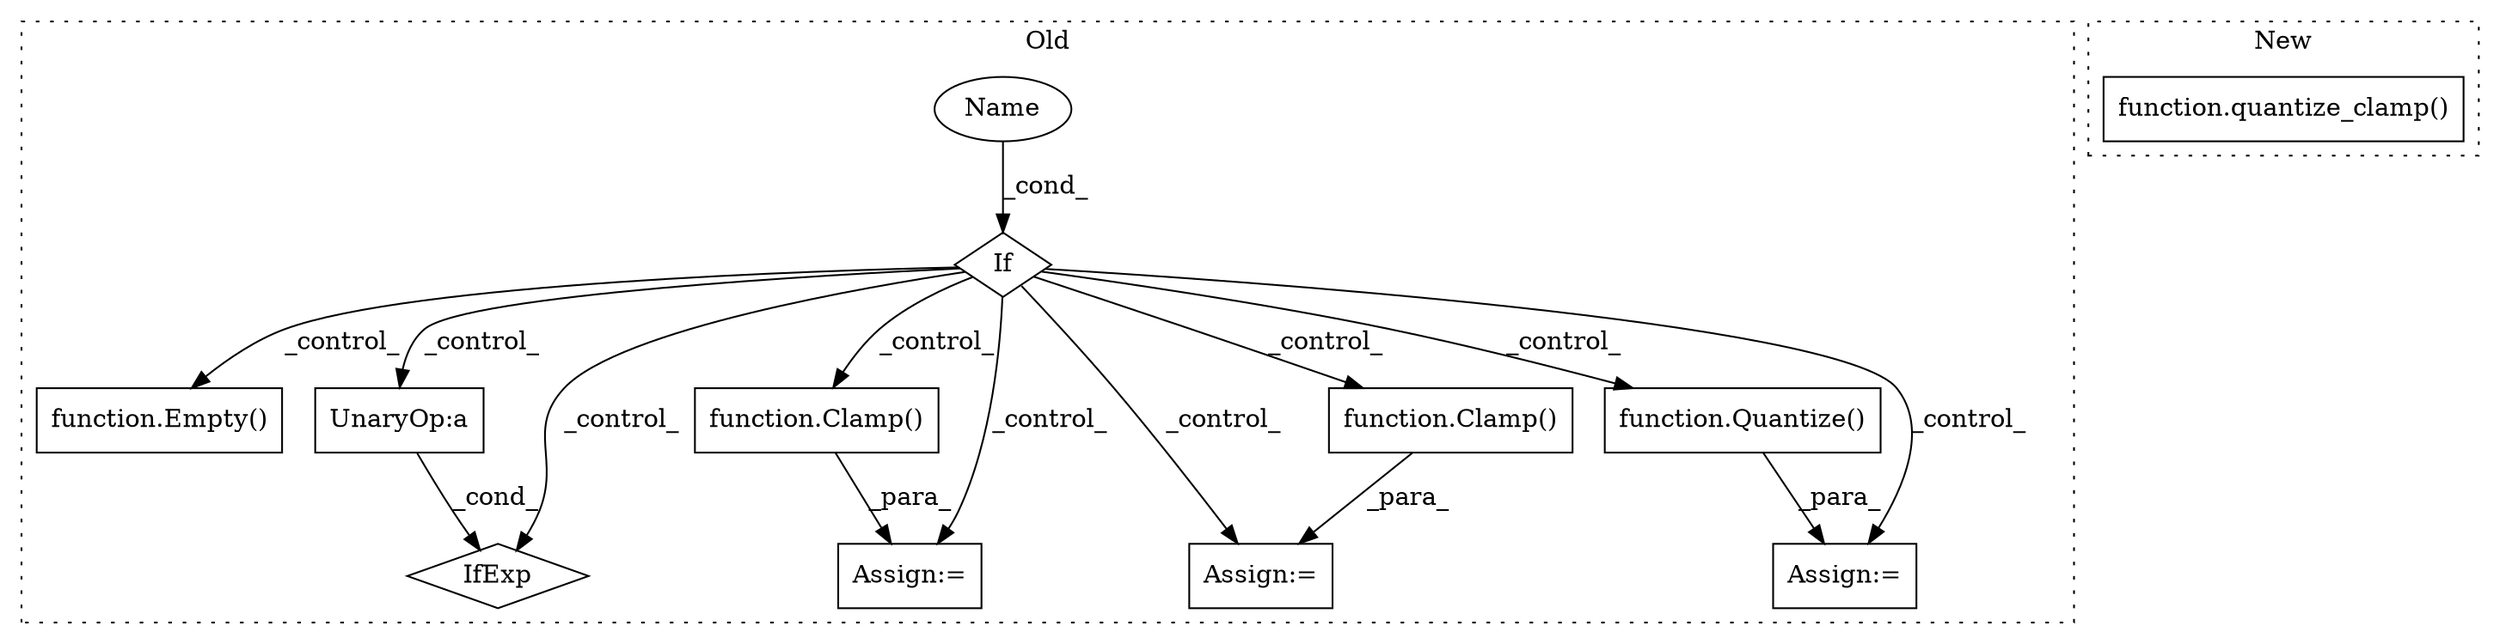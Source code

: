 digraph G {
subgraph cluster0 {
1 [label="function.Empty()" a="75" s="19615" l="7" shape="box"];
3 [label="If" a="96" s="19175,19190" l="3,14" shape="diamond"];
4 [label="function.Clamp()" a="75" s="19386" l="52" shape="box"];
5 [label="UnaryOp:a" a="61" s="19329" l="8" shape="box"];
6 [label="function.Clamp()" a="75" s="19739" l="30" shape="box"];
7 [label="IfExp" a="51" s="19325,19337" l="4,6" shape="diamond"];
8 [label="function.Quantize()" a="75" s="19220" l="66" shape="box"];
9 [label="Name" a="87" s="19178" l="12" shape="ellipse"];
10 [label="Assign:=" a="68" s="19736" l="3" shape="box"];
11 [label="Assign:=" a="68" s="19217" l="3" shape="box"];
12 [label="Assign:=" a="68" s="19383" l="3" shape="box"];
label = "Old";
style="dotted";
}
subgraph cluster1 {
2 [label="function.quantize_clamp()" a="75" s="20111,20144" l="15,1" shape="box"];
label = "New";
style="dotted";
}
3 -> 4 [label="_control_"];
3 -> 8 [label="_control_"];
3 -> 12 [label="_control_"];
3 -> 1 [label="_control_"];
3 -> 10 [label="_control_"];
3 -> 5 [label="_control_"];
3 -> 7 [label="_control_"];
3 -> 6 [label="_control_"];
3 -> 11 [label="_control_"];
4 -> 12 [label="_para_"];
5 -> 7 [label="_cond_"];
6 -> 10 [label="_para_"];
8 -> 11 [label="_para_"];
9 -> 3 [label="_cond_"];
}